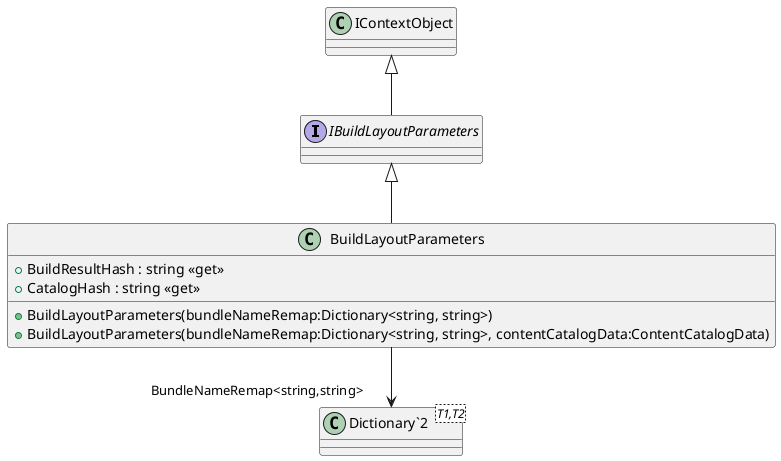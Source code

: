 @startuml
interface IBuildLayoutParameters {
}
class BuildLayoutParameters {
    + BuildLayoutParameters(bundleNameRemap:Dictionary<string, string>)
    + BuildLayoutParameters(bundleNameRemap:Dictionary<string, string>, contentCatalogData:ContentCatalogData)
    + BuildResultHash : string <<get>>
    + CatalogHash : string <<get>>
}
class "Dictionary`2"<T1,T2> {
}
IContextObject <|-- IBuildLayoutParameters
IBuildLayoutParameters <|-- BuildLayoutParameters
BuildLayoutParameters --> "BundleNameRemap<string,string>" "Dictionary`2"
@enduml
